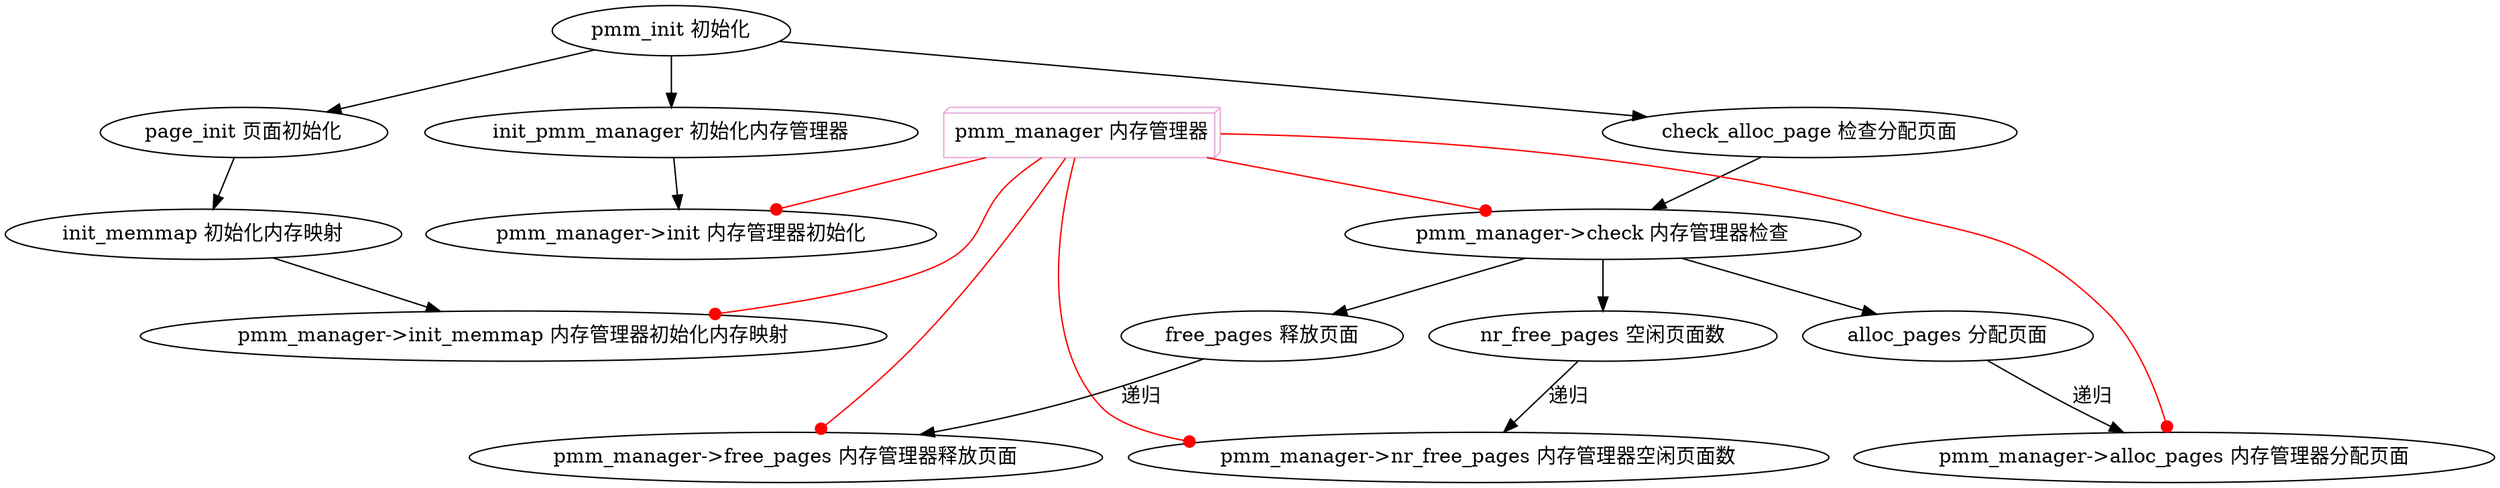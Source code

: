 digraph G {
    "pmm_init 初始化" -> "init_pmm_manager 初始化内存管理器";
    "pmm_init 初始化" -> "page_init 页面初始化";
    "pmm_init 初始化" -> "check_alloc_page 检查分配页面";

    "init_pmm_manager 初始化内存管理器" -> "pmm_manager->init 内存管理器初始化";

    "page_init 页面初始化" -> "init_memmap 初始化内存映射";
    "init_memmap 初始化内存映射" -> "pmm_manager->init_memmap 内存管理器初始化内存映射";

    "check_alloc_page 检查分配页面" -> "pmm_manager->check 内存管理器检查";
    "pmm_manager 内存管理器"[shape=box3d, color="#e6add8"];
    "pmm_manager 内存管理器" -> "pmm_manager->init_memmap 内存管理器初始化内存映射" [arrowhead="dot", color="red"];
    "pmm_manager 内存管理器" -> "pmm_manager->init 内存管理器初始化" [arrowhead="dot", color="red"];
    "pmm_manager 内存管理器" -> "pmm_manager->alloc_pages 内存管理器分配页面" [arrowhead="dot", color="red"];
    "pmm_manager 内存管理器" -> "pmm_manager->free_pages 内存管理器释放页面" [arrowhead="dot", color="red"];
    "pmm_manager 内存管理器" -> "pmm_manager->nr_free_pages 内存管理器空闲页面数" [arrowhead="dot", color="red"];
    "pmm_manager 内存管理器" -> "pmm_manager->check 内存管理器检查" [arrowhead="dot", color="red"];
    "pmm_manager->check 内存管理器检查" -> "alloc_pages 分配页面";
    "alloc_pages 分配页面" -> "pmm_manager->alloc_pages 内存管理器分配页面"[label="递归"];
    "pmm_manager->check 内存管理器检查" -> "free_pages 释放页面";
    "free_pages 释放页面" -> "pmm_manager->free_pages 内存管理器释放页面"[label="递归"];
    "pmm_manager->check 内存管理器检查" -> "nr_free_pages 空闲页面数";
    "nr_free_pages 空闲页面数" -> "pmm_manager->nr_free_pages 内存管理器空闲页面数"[label="递归"];
    //[shape=ellipse, color=lightblue];
}
